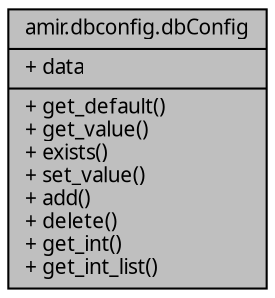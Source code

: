 digraph "amir.dbconfig.dbConfig"
{
 // LATEX_PDF_SIZE
  edge [fontname="FreeSans.ttf",fontsize="10",labelfontname="FreeSans.ttf",labelfontsize="10"];
  node [fontname="FreeSans.ttf",fontsize="10",shape=record];
  Node1 [label="{amir.dbconfig.dbConfig\n|+ data\l|+ get_default()\l+ get_value()\l+ exists()\l+ set_value()\l+ add()\l+ delete()\l+ get_int()\l+ get_int_list()\l}",height=0.2,width=0.4,color="black", fillcolor="grey75", style="filled", fontcolor="black",tooltip=" "];
}
